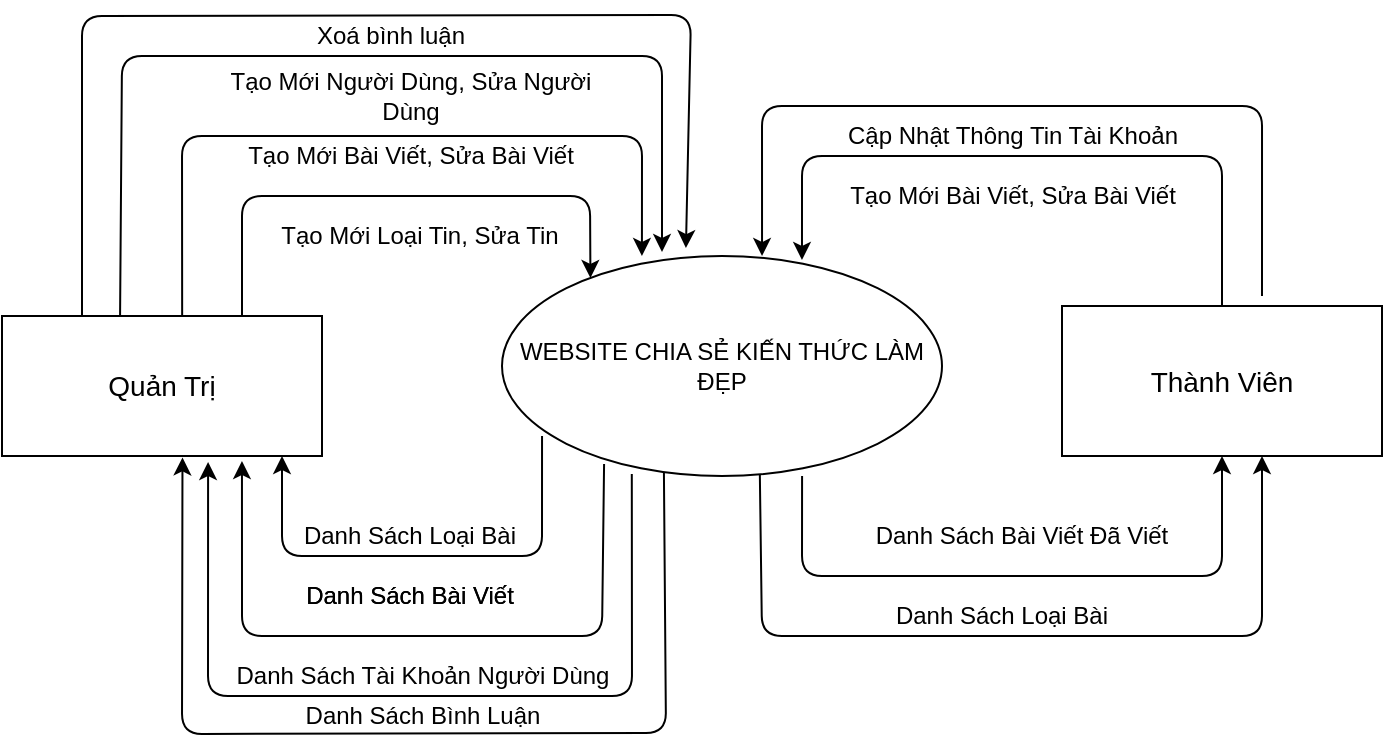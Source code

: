 <mxfile version="13.8.0" type="device"><diagram id="2A6FBW6yBZDBln0oNt5t" name="Page-1"><mxGraphModel dx="868" dy="461" grid="1" gridSize="10" guides="1" tooltips="1" connect="1" arrows="1" fold="1" page="1" pageScale="1" pageWidth="827" pageHeight="1169" math="0" shadow="0"><root><mxCell id="0"/><mxCell id="1" parent="0"/><mxCell id="mTeRqC5lW75fGUgjefmi-1" value="WEBSITE CHIA SẺ KIẾN THỨC LÀM ĐẸP" style="ellipse;whiteSpace=wrap;html=1;" parent="1" vertex="1"><mxGeometry x="390" y="290" width="220" height="110" as="geometry"/></mxCell><mxCell id="mTeRqC5lW75fGUgjefmi-2" value="&lt;font style=&quot;font-size: 14px&quot;&gt;Quản Trị&lt;br&gt;&lt;/font&gt;" style="rounded=0;whiteSpace=wrap;html=1;" parent="1" vertex="1"><mxGeometry x="140" y="320" width="160" height="70" as="geometry"/></mxCell><mxCell id="mTeRqC5lW75fGUgjefmi-3" value="&lt;font style=&quot;font-size: 14px&quot;&gt;Thành Viên&lt;br&gt;&lt;/font&gt;" style="rounded=0;whiteSpace=wrap;html=1;" parent="1" vertex="1"><mxGeometry x="670" y="315" width="160" height="75" as="geometry"/></mxCell><mxCell id="mTeRqC5lW75fGUgjefmi-5" value="" style="endArrow=classic;html=1;entryX=0.875;entryY=1;entryDx=0;entryDy=0;entryPerimeter=0;exitX=0.232;exitY=0.945;exitDx=0;exitDy=0;exitPerimeter=0;" parent="1" source="mTeRqC5lW75fGUgjefmi-1" edge="1"><mxGeometry width="50" height="50" relative="1" as="geometry"><mxPoint x="440" y="410" as="sourcePoint"/><mxPoint x="259.98" y="392.52" as="targetPoint"/><Array as="points"><mxPoint x="440" y="480"/><mxPoint x="380" y="480"/><mxPoint x="260" y="480"/></Array></mxGeometry></mxCell><mxCell id="mTeRqC5lW75fGUgjefmi-6" value="" style="endArrow=classic;html=1;entryX=0.875;entryY=1;entryDx=0;entryDy=0;entryPerimeter=0;exitX=0.091;exitY=0.818;exitDx=0;exitDy=0;exitPerimeter=0;" parent="1" edge="1"><mxGeometry width="50" height="50" relative="1" as="geometry"><mxPoint x="410.02" y="379.98" as="sourcePoint"/><mxPoint x="280" y="390" as="targetPoint"/><Array as="points"><mxPoint x="410" y="440"/><mxPoint x="280" y="440"/></Array></mxGeometry></mxCell><mxCell id="mTeRqC5lW75fGUgjefmi-8" value="Danh Sách Loại Bài" style="text;html=1;strokeColor=none;fillColor=none;align=center;verticalAlign=middle;whiteSpace=wrap;rounded=0;" parent="1" vertex="1"><mxGeometry x="274" y="420" width="140" height="20" as="geometry"/></mxCell><mxCell id="mTeRqC5lW75fGUgjefmi-11" value="Danh Sách Bài Viết" style="text;html=1;strokeColor=none;fillColor=none;align=center;verticalAlign=middle;whiteSpace=wrap;rounded=0;" parent="1" vertex="1"><mxGeometry x="274" y="450" width="140" height="20" as="geometry"/></mxCell><mxCell id="mTeRqC5lW75fGUgjefmi-13" value="" style="endArrow=classic;html=1;entryX=0.644;entryY=1.043;entryDx=0;entryDy=0;entryPerimeter=0;exitX=0.295;exitY=0.991;exitDx=0;exitDy=0;exitPerimeter=0;" parent="1" source="mTeRqC5lW75fGUgjefmi-1" target="mTeRqC5lW75fGUgjefmi-2" edge="1"><mxGeometry width="50" height="50" relative="1" as="geometry"><mxPoint x="376.02" y="450" as="sourcePoint"/><mxPoint x="246" y="460.02" as="targetPoint"/><Array as="points"><mxPoint x="455" y="510"/><mxPoint x="243" y="510"/></Array></mxGeometry></mxCell><mxCell id="mTeRqC5lW75fGUgjefmi-14" value="Danh Sách Tài Khoản Người Dùng" style="text;html=1;strokeColor=none;fillColor=none;align=center;verticalAlign=middle;whiteSpace=wrap;rounded=0;" parent="1" vertex="1"><mxGeometry x="251" y="490.02" width="199" height="20" as="geometry"/></mxCell><mxCell id="mTeRqC5lW75fGUgjefmi-38" value="" style="endArrow=classic;html=1;entryX=0.201;entryY=0.1;entryDx=0;entryDy=0;entryPerimeter=0;exitX=0.75;exitY=0;exitDx=0;exitDy=0;" parent="1" source="mTeRqC5lW75fGUgjefmi-2" target="mTeRqC5lW75fGUgjefmi-1" edge="1"><mxGeometry width="50" height="50" relative="1" as="geometry"><mxPoint x="260" y="310" as="sourcePoint"/><mxPoint x="290" y="230" as="targetPoint"/><Array as="points"><mxPoint x="260" y="260"/><mxPoint x="434" y="260"/></Array></mxGeometry></mxCell><mxCell id="mTeRqC5lW75fGUgjefmi-39" value="" style="endArrow=classic;html=1;entryX=0.318;entryY=0;entryDx=0;entryDy=0;entryPerimeter=0;exitX=0.563;exitY=0;exitDx=0;exitDy=0;exitPerimeter=0;" parent="1" source="mTeRqC5lW75fGUgjefmi-2" target="mTeRqC5lW75fGUgjefmi-1" edge="1"><mxGeometry width="50" height="50" relative="1" as="geometry"><mxPoint x="220" y="310" as="sourcePoint"/><mxPoint x="360" y="190" as="targetPoint"/><Array as="points"><mxPoint x="230" y="230"/><mxPoint x="460" y="230"/></Array></mxGeometry></mxCell><mxCell id="mTeRqC5lW75fGUgjefmi-41" value="Tạo Mới Loại Tin, Sửa Tin" style="text;html=1;strokeColor=none;fillColor=none;align=center;verticalAlign=middle;whiteSpace=wrap;rounded=0;" parent="1" vertex="1"><mxGeometry x="274" y="270" width="150" height="20" as="geometry"/></mxCell><mxCell id="mTeRqC5lW75fGUgjefmi-42" value="Tạo Mới Bài Viết, Sửa Bài Viết" style="text;html=1;strokeColor=none;fillColor=none;align=center;verticalAlign=middle;whiteSpace=wrap;rounded=0;" parent="1" vertex="1"><mxGeometry x="248.5" y="230" width="191" height="20" as="geometry"/></mxCell><mxCell id="mTeRqC5lW75fGUgjefmi-43" value="Tạo Mới Người Dùng, Sửa Người Dùng" style="text;html=1;strokeColor=none;fillColor=none;align=center;verticalAlign=middle;whiteSpace=wrap;rounded=0;" parent="1" vertex="1"><mxGeometry x="238.5" y="200" width="211" height="20" as="geometry"/></mxCell><mxCell id="mTeRqC5lW75fGUgjefmi-44" value="" style="endArrow=classic;html=1;exitX=0.369;exitY=0;exitDx=0;exitDy=0;exitPerimeter=0;" parent="1" source="mTeRqC5lW75fGUgjefmi-2" edge="1"><mxGeometry width="50" height="50" relative="1" as="geometry"><mxPoint x="190" y="310" as="sourcePoint"/><mxPoint x="470" y="288" as="targetPoint"/><Array as="points"><mxPoint x="200" y="190"/><mxPoint x="470" y="190"/></Array></mxGeometry></mxCell><mxCell id="mTeRqC5lW75fGUgjefmi-47" value="" style="endArrow=classic;html=1;entryX=0.909;entryY=0.2;entryDx=0;entryDy=0;entryPerimeter=0;fontStyle=1;exitX=0.5;exitY=0;exitDx=0;exitDy=0;" parent="1" source="mTeRqC5lW75fGUgjefmi-3" edge="1"><mxGeometry width="50" height="50" relative="1" as="geometry"><mxPoint x="750" y="310" as="sourcePoint"/><mxPoint x="539.99" y="292" as="targetPoint"/><Array as="points"><mxPoint x="750" y="240"/><mxPoint x="540.01" y="240"/></Array></mxGeometry></mxCell><mxCell id="mTeRqC5lW75fGUgjefmi-54" value="" style="endArrow=classic;html=1;exitX=0.682;exitY=1;exitDx=0;exitDy=0;exitPerimeter=0;entryX=0.5;entryY=1;entryDx=0;entryDy=0;" parent="1" source="mTeRqC5lW75fGUgjefmi-1" target="mTeRqC5lW75fGUgjefmi-3" edge="1"><mxGeometry width="50" height="50" relative="1" as="geometry"><mxPoint x="510" y="480" as="sourcePoint"/><mxPoint x="720" y="390" as="targetPoint"/><Array as="points"><mxPoint x="540" y="450"/><mxPoint x="750" y="450"/></Array></mxGeometry></mxCell><mxCell id="aj4xjJweGDYu-jNlT5h7-1" value="Danh Sách Bài Viết" style="text;html=1;strokeColor=none;fillColor=none;align=center;verticalAlign=middle;whiteSpace=wrap;rounded=0;" parent="1" vertex="1"><mxGeometry x="274" y="450" width="140" height="20" as="geometry"/></mxCell><mxCell id="aj4xjJweGDYu-jNlT5h7-2" value="Danh Sách Bài Viết Đã Viết" style="text;html=1;strokeColor=none;fillColor=none;align=center;verticalAlign=middle;whiteSpace=wrap;rounded=0;" parent="1" vertex="1"><mxGeometry x="570" y="420" width="160" height="20" as="geometry"/></mxCell><mxCell id="Y7pLmBrZoa-pkBn5eNzf-1" value="Tạo Mới Bài Viết, Sửa Bài Viết" style="text;html=1;strokeColor=none;fillColor=none;align=center;verticalAlign=middle;whiteSpace=wrap;rounded=0;" parent="1" vertex="1"><mxGeometry x="550" y="250" width="191" height="20" as="geometry"/></mxCell><mxCell id="Y7pLmBrZoa-pkBn5eNzf-2" value="" style="endArrow=classic;html=1;exitX=0.586;exitY=0.991;exitDx=0;exitDy=0;exitPerimeter=0;entryX=0.625;entryY=1;entryDx=0;entryDy=0;entryPerimeter=0;" parent="1" source="mTeRqC5lW75fGUgjefmi-1" target="mTeRqC5lW75fGUgjefmi-3" edge="1"><mxGeometry width="50" height="50" relative="1" as="geometry"><mxPoint x="560.04" y="430" as="sourcePoint"/><mxPoint x="770" y="420" as="targetPoint"/><Array as="points"><mxPoint x="520" y="480"/><mxPoint x="770" y="480"/></Array></mxGeometry></mxCell><mxCell id="Y7pLmBrZoa-pkBn5eNzf-3" value="Danh Sách Loại Bài" style="text;html=1;strokeColor=none;fillColor=none;align=center;verticalAlign=middle;whiteSpace=wrap;rounded=0;" parent="1" vertex="1"><mxGeometry x="570" y="460" width="140" height="20" as="geometry"/></mxCell><mxCell id="Y7pLmBrZoa-pkBn5eNzf-4" value="" style="endArrow=classic;html=1;entryX=0.591;entryY=0;entryDx=0;entryDy=0;entryPerimeter=0;fontStyle=1;" parent="1" target="mTeRqC5lW75fGUgjefmi-1" edge="1"><mxGeometry width="50" height="50" relative="1" as="geometry"><mxPoint x="770" y="310" as="sourcePoint"/><mxPoint x="560.0" y="267" as="targetPoint"/><Array as="points"><mxPoint x="770.01" y="215"/><mxPoint x="520" y="215"/></Array></mxGeometry></mxCell><mxCell id="Y7pLmBrZoa-pkBn5eNzf-5" value="Cập Nhật Thông Tin Tài Khoản" style="text;html=1;strokeColor=none;fillColor=none;align=center;verticalAlign=middle;whiteSpace=wrap;rounded=0;" parent="1" vertex="1"><mxGeometry x="550" y="220" width="191" height="20" as="geometry"/></mxCell><mxCell id="mylNW-TMJvmhjl_ecXHH-1" value="" style="endArrow=classic;html=1;exitX=0.25;exitY=0;exitDx=0;exitDy=0;entryX=0.418;entryY=-0.036;entryDx=0;entryDy=0;entryPerimeter=0;" edge="1" parent="1" source="mTeRqC5lW75fGUgjefmi-2" target="mTeRqC5lW75fGUgjefmi-1"><mxGeometry width="50" height="50" relative="1" as="geometry"><mxPoint x="206.5" y="310.49" as="sourcePoint"/><mxPoint x="484.5" y="277.51" as="targetPoint"/><Array as="points"><mxPoint x="180" y="170"/><mxPoint x="484.5" y="169.51"/></Array></mxGeometry></mxCell><mxCell id="mylNW-TMJvmhjl_ecXHH-2" value="Xoá bình luận" style="text;html=1;strokeColor=none;fillColor=none;align=center;verticalAlign=middle;whiteSpace=wrap;rounded=0;" vertex="1" parent="1"><mxGeometry x="228.5" y="170" width="211" height="20" as="geometry"/></mxCell><mxCell id="mylNW-TMJvmhjl_ecXHH-3" value="" style="endArrow=classic;html=1;entryX=0.564;entryY=1.01;entryDx=0;entryDy=0;entryPerimeter=0;exitX=0.368;exitY=0.983;exitDx=0;exitDy=0;exitPerimeter=0;" edge="1" parent="1" source="mTeRqC5lW75fGUgjefmi-1" target="mTeRqC5lW75fGUgjefmi-2"><mxGeometry width="50" height="50" relative="1" as="geometry"><mxPoint x="471.9" y="417.51" as="sourcePoint"/><mxPoint x="260.04" y="411.51" as="targetPoint"/><Array as="points"><mxPoint x="472" y="528.5"/><mxPoint x="230" y="529"/></Array></mxGeometry></mxCell><mxCell id="mylNW-TMJvmhjl_ecXHH-4" value="Danh Sách Bình Luận" style="text;html=1;strokeColor=none;fillColor=none;align=center;verticalAlign=middle;whiteSpace=wrap;rounded=0;" vertex="1" parent="1"><mxGeometry x="251" y="510.02" width="199" height="20" as="geometry"/></mxCell></root></mxGraphModel></diagram></mxfile>